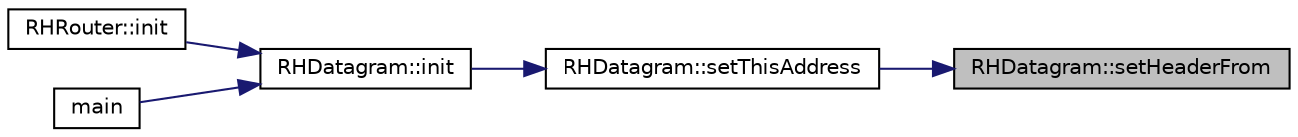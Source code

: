 digraph "RHDatagram::setHeaderFrom"
{
 // LATEX_PDF_SIZE
  edge [fontname="Helvetica",fontsize="10",labelfontname="Helvetica",labelfontsize="10"];
  node [fontname="Helvetica",fontsize="10",shape=record];
  rankdir="RL";
  Node1 [label="RHDatagram::setHeaderFrom",height=0.2,width=0.4,color="black", fillcolor="grey75", style="filled", fontcolor="black",tooltip=" "];
  Node1 -> Node2 [dir="back",color="midnightblue",fontsize="10",style="solid",fontname="Helvetica"];
  Node2 [label="RHDatagram::setThisAddress",height=0.2,width=0.4,color="black", fillcolor="white", style="filled",URL="$class_r_h_datagram.html#a2031c32443b797b275245344c8a36ef1",tooltip=" "];
  Node2 -> Node3 [dir="back",color="midnightblue",fontsize="10",style="solid",fontname="Helvetica"];
  Node3 [label="RHDatagram::init",height=0.2,width=0.4,color="black", fillcolor="white", style="filled",URL="$class_r_h_datagram.html#abe51be17fd7cc8db571c3b3ba2de0816",tooltip=" "];
  Node3 -> Node4 [dir="back",color="midnightblue",fontsize="10",style="solid",fontname="Helvetica"];
  Node4 [label="RHRouter::init",height=0.2,width=0.4,color="black", fillcolor="white", style="filled",URL="$class_r_h_router.html#afb2c05984049e312d1b9b534d4b396cd",tooltip=" "];
  Node3 -> Node5 [dir="back",color="midnightblue",fontsize="10",style="solid",fontname="Helvetica"];
  Node5 [label="main",height=0.2,width=0.4,color="black", fillcolor="white", style="filled",URL="$_ras_pi_r_h_8cpp.html#ac0f2228420376f4db7e1274f2b41667c",tooltip=" "];
}
